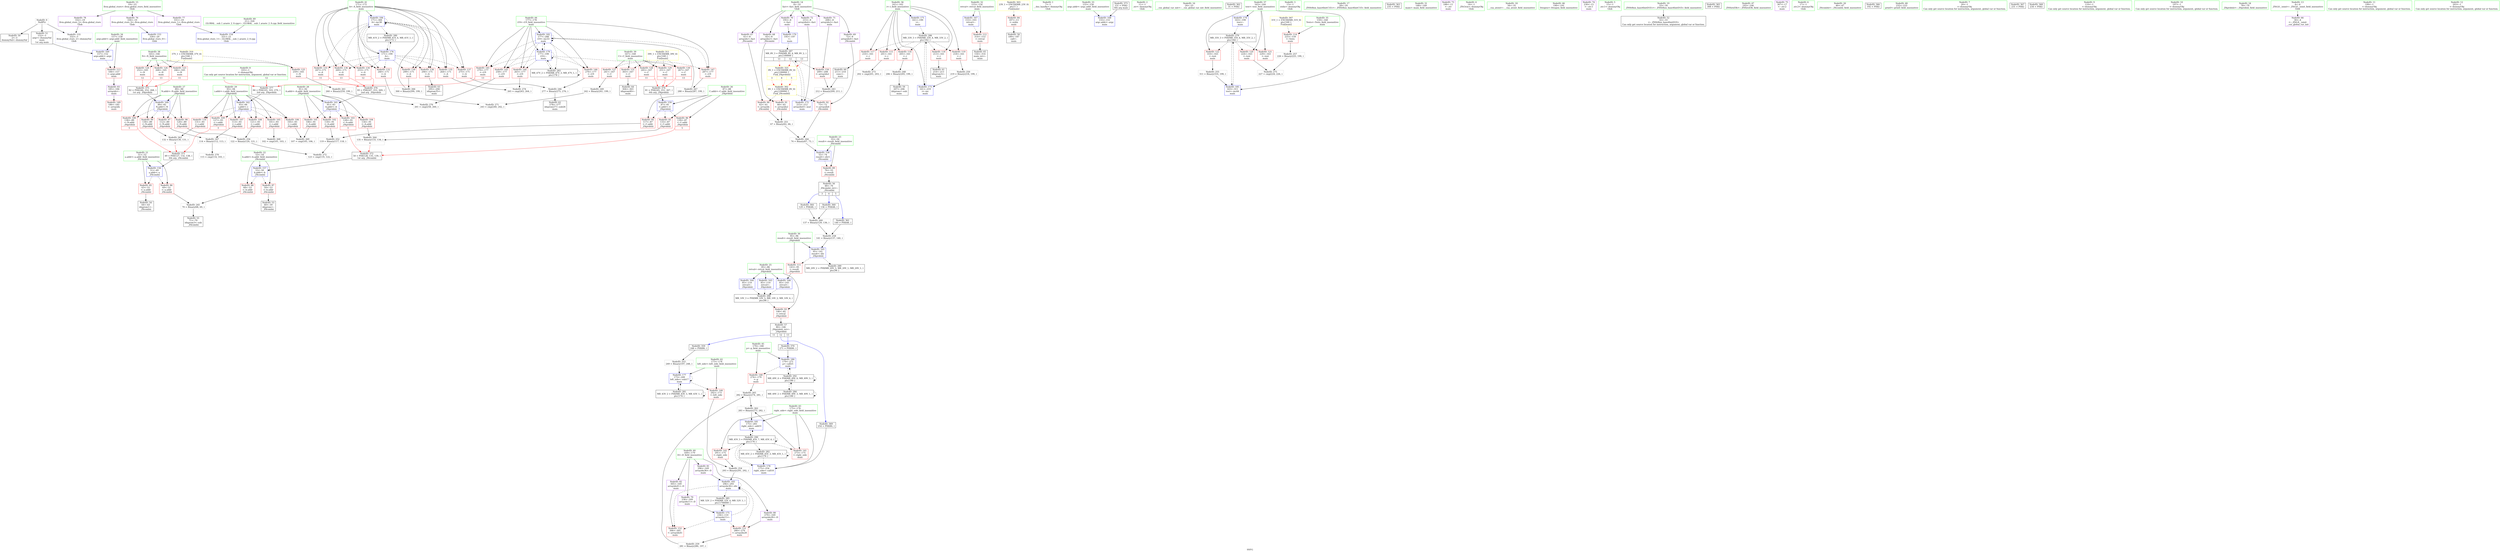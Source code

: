 digraph "SVFG" {
	label="SVFG";

	Node0x562df6b69860 [shape=record,color=grey,label="{NodeID: 0\nNullPtr}"];
	Node0x562df6b69860 -> Node0x562df6b7a360[style=solid];
	Node0x562df6b69860 -> Node0x562df6b7a430[style=solid];
	Node0x562df6b69860 -> Node0x562df6b80930[style=solid];
	Node0x562df6b7d8f0 [shape=record,color=grey,label="{NodeID: 263\n132 = Binary(130, 131, )\n|{<s0>4}}"];
	Node0x562df6b7d8f0:s0 -> Node0x562df6baf730[style=solid,color=red];
	Node0x562df6b81db0 [shape=record,color=blue,label="{NodeID: 180\n179\<--271\np\<--call25\nmain\n}"];
	Node0x562df6b81db0 -> Node0x562df6b80320[style=dashed];
	Node0x562df6b81db0 -> Node0x562df6b990b0[style=dashed];
	Node0x562df6b79270 [shape=record,color=red,label="{NodeID: 97\n112\<--89\n\<--N.addr\n_Z4probiiii\n}"];
	Node0x562df6b79270 -> Node0x562df6b86c80[style=solid];
	Node0x562df6b6c790 [shape=record,color=green,label="{NodeID: 14\n8\<--10\nfact\<--fact_field_insensitive\nGlob }"];
	Node0x562df6b6c790 -> Node0x562df6b7b130[style=solid];
	Node0x562df6b6c790 -> Node0x562df6b7b200[style=solid];
	Node0x562df6b6c790 -> Node0x562df6b7b2d0[style=solid];
	Node0x562df6b6c790 -> Node0x562df6b7b3a0[style=solid];
	Node0x562df6b6c790 -> Node0x562df6b7b470[style=solid];
	Node0x562df6b6c790 -> Node0x562df6b7b540[style=solid];
	Node0x562df6baea00 [shape=record,color=black,label="{NodeID: 360\n136 = PHI(48, )\n}"];
	Node0x562df6baea00 -> Node0x562df6b88000[style=solid];
	Node0x562df6b79dd0 [shape=record,color=red,label="{NodeID: 111\n143\<--95\n\<--result\n_Z4probiiii\n}"];
	Node0x562df6b79dd0 -> Node0x562df6b81250[style=solid];
	Node0x562df6b78160 [shape=record,color=green,label="{NodeID: 28\n91\<--92\nA.addr\<--A.addr_field_insensitive\n_Z4probiiii\n}"];
	Node0x562df6b78160 -> Node0x562df6b795b0[style=solid];
	Node0x562df6b78160 -> Node0x562df6b79680[style=solid];
	Node0x562df6b78160 -> Node0x562df6b79750[style=solid];
	Node0x562df6b78160 -> Node0x562df6b79820[style=solid];
	Node0x562df6b78160 -> Node0x562df6b80e40[style=solid];
	Node0x562df6bafc60 [shape=record,color=black,label="{NodeID: 374\n81 = PHI(245, 251, 267, )\n0th arg _Z4probiiii }"];
	Node0x562df6bafc60 -> Node0x562df6b80ca0[style=solid];
	Node0x562df6b7f070 [shape=record,color=red,label="{NodeID: 125\n259\<--165\n\<--N\nmain\n}"];
	Node0x562df6b7f070 -> Node0x562df6b88180[style=solid];
	Node0x562df6b78cc0 [shape=record,color=green,label="{NodeID: 42\n173\<--174\nleft_side\<--left_side_field_insensitive\nmain\n}"];
	Node0x562df6b78cc0 -> Node0x562df6b7fca0[style=solid];
	Node0x562df6b78cc0 -> Node0x562df6b81b40[style=solid];
	Node0x562df6b7fbd0 [shape=record,color=red,label="{NodeID: 139\n299\<--171\n\<--A\nmain\n}"];
	Node0x562df6b7fbd0 -> Node0x562df6b7dd70[style=solid];
	Node0x562df6b7a840 [shape=record,color=black,label="{NodeID: 56\n48\<--76\n_Z4combii_ret\<--\n_Z4combii\n|{<s0>3|<s1>4|<s2>5}}"];
	Node0x562df6b7a840:s0 -> Node0x562df6baede0[style=solid,color=blue];
	Node0x562df6b7a840:s1 -> Node0x562df6baea00[style=solid,color=blue];
	Node0x562df6b7a840:s2 -> Node0x562df6baeb00[style=solid,color=blue];
	Node0x562df6b80730 [shape=record,color=blue,label="{NodeID: 153\n330\<--20\nllvm.global_ctors_0\<--\nGlob }"];
	Node0x562df6b7b3a0 [shape=record,color=purple,label="{NodeID: 70\n195\<--8\n\<--fact\nmain\n}"];
	Node0x562df6b7b3a0 -> Node0x562df6b81590[style=solid];
	Node0x562df6b87100 [shape=record,color=grey,label="{NodeID: 250\n219 = Binary(218, 199, )\n}"];
	Node0x562df6b87100 -> Node0x562df6b81800[style=solid];
	Node0x562df6b81320 [shape=record,color=blue,label="{NodeID: 167\n153\<--103\nretval\<--\nmain\n}"];
	Node0x562df6b81320 -> Node0x562df6b79ea0[style=dashed];
	Node0x562df6b7bf00 [shape=record,color=red,label="{NodeID: 84\n187\<--13\n\<--stdin\nmain\n}"];
	Node0x562df6b7bf00 -> Node0x562df6b7a9e0[style=solid];
	Node0x562df6b685d0 [shape=record,color=green,label="{NodeID: 1\n7\<--1\n__dso_handle\<--dummyObj\nGlob }"];
	Node0x562df6b7da70 [shape=record,color=grey,label="{NodeID: 264\n135 = Binary(133, 134, )\n|{<s0>4}}"];
	Node0x562df6b7da70:s0 -> Node0x562df6baf9d0[style=solid,color=red];
	Node0x562df6b81e80 [shape=record,color=blue,label="{NodeID: 181\n175\<--283\nright_side\<--add31\nmain\n}"];
	Node0x562df6b81e80 -> Node0x562df6b986b0[style=dashed];
	Node0x562df6b79340 [shape=record,color=red,label="{NodeID: 98\n120\<--89\n\<--N.addr\n_Z4probiiii\n}"];
	Node0x562df6b79340 -> Node0x562df6b87a00[style=solid];
	Node0x562df6b77890 [shape=record,color=green,label="{NodeID: 15\n19\<--23\nllvm.global_ctors\<--llvm.global_ctors_field_insensitive\nGlob }"];
	Node0x562df6b77890 -> Node0x562df6b7b880[style=solid];
	Node0x562df6b77890 -> Node0x562df6b7b950[style=solid];
	Node0x562df6b77890 -> Node0x562df6b7ba20[style=solid];
	Node0x562df6baeb00 [shape=record,color=black,label="{NodeID: 361\n140 = PHI(48, )\n}"];
	Node0x562df6baeb00 -> Node0x562df6b87d00[style=solid];
	Node0x562df6b79ea0 [shape=record,color=red,label="{NodeID: 112\n314\<--153\n\<--retval\nmain\n}"];
	Node0x562df6b79ea0 -> Node0x562df6b7af90[style=solid];
	Node0x562df6b78230 [shape=record,color=green,label="{NodeID: 29\n93\<--94\ni.addr\<--i.addr_field_insensitive\n_Z4probiiii\n}"];
	Node0x562df6b78230 -> Node0x562df6b798f0[style=solid];
	Node0x562df6b78230 -> Node0x562df6b799c0[style=solid];
	Node0x562df6b78230 -> Node0x562df6b79a90[style=solid];
	Node0x562df6b78230 -> Node0x562df6b79b60[style=solid];
	Node0x562df6b78230 -> Node0x562df6b79c30[style=solid];
	Node0x562df6b78230 -> Node0x562df6b79d00[style=solid];
	Node0x562df6b78230 -> Node0x562df6b80f10[style=solid];
	Node0x562df6bafe50 [shape=record,color=black,label="{NodeID: 375\n82 = PHI(246, 252, 268, )\n1st arg _Z4probiiii }"];
	Node0x562df6bafe50 -> Node0x562df6b80d70[style=solid];
	Node0x562df6b990b0 [shape=record,color=black,label="{NodeID: 292\nMR_49V_4 = PHI(MR_49V_6, MR_49V_3, )\npts\{180 \}\n}"];
	Node0x562df6b990b0 -> Node0x562df6b81db0[style=dashed];
	Node0x562df6b990b0 -> Node0x562df6b968b0[style=dashed];
	Node0x562df6b990b0 -> Node0x562df6b990b0[style=dashed];
	Node0x562df6b7f140 [shape=record,color=red,label="{NodeID: 126\n268\<--165\n\<--N\nmain\n|{<s0>13}}"];
	Node0x562df6b7f140:s0 -> Node0x562df6bafe50[style=solid,color=red];
	Node0x562df6b78d90 [shape=record,color=green,label="{NodeID: 43\n175\<--176\nright_side\<--right_side_field_insensitive\nmain\n}"];
	Node0x562df6b78d90 -> Node0x562df6b7fd70[style=solid];
	Node0x562df6b78d90 -> Node0x562df6b7fe40[style=solid];
	Node0x562df6b78d90 -> Node0x562df6b81c10[style=solid];
	Node0x562df6b78d90 -> Node0x562df6b81e80[style=solid];
	Node0x562df6b7fca0 [shape=record,color=red,label="{NodeID: 140\n292\<--173\n\<--left_side\nmain\n}"];
	Node0x562df6b7fca0 -> Node0x562df6b87700[style=solid];
	Node0x562df6b7a910 [shape=record,color=black,label="{NodeID: 57\n80\<--146\n_Z4probiiii_ret\<--\n_Z4probiiii\n|{<s0>11|<s1>12|<s2>13}}"];
	Node0x562df6b7a910:s0 -> Node0x562df6bae810[style=solid,color=blue];
	Node0x562df6b7a910:s1 -> Node0x562df6baf2f0[style=solid,color=blue];
	Node0x562df6b7a910:s2 -> Node0x562df6baf660[style=solid,color=blue];
	Node0x562df6b80830 [shape=record,color=blue,label="{NodeID: 154\n331\<--21\nllvm.global_ctors_1\<--_GLOBAL__sub_I_araste_2_0.cpp\nGlob }"];
	Node0x562df6b7b470 [shape=record,color=purple,label="{NodeID: 71\n208\<--8\narrayidx2\<--fact\nmain\n}"];
	Node0x562df6b7b470 -> Node0x562df6b804c0[style=solid];
	Node0x562df6b87280 [shape=record,color=grey,label="{NodeID: 251\n67 = Binary(62, 66, )\n}"];
	Node0x562df6b87280 -> Node0x562df6b86800[style=solid];
	Node0x562df6b813f0 [shape=record,color=blue,label="{NodeID: 168\n155\<--151\nargc.addr\<--argc\nmain\n}"];
	Node0x562df6b7bfd0 [shape=record,color=red,label="{NodeID: 85\n63\<--51\n\<--a.addr\n_Z4combii\n}"];
	Node0x562df6b7bfd0 -> Node0x562df6b7a6a0[style=solid];
	Node0x562df6b6b350 [shape=record,color=green,label="{NodeID: 2\n11\<--1\n.str\<--dummyObj\nGlob }"];
	Node0x562df6b7dbf0 [shape=record,color=grey,label="{NodeID: 265\n282 = Binary(274, 281, )\n}"];
	Node0x562df6b7dbf0 -> Node0x562df6b88300[style=solid];
	Node0x562df6b81f50 [shape=record,color=blue,label="{NodeID: 182\n177\<--288\ni19\<--inc33\nmain\n}"];
	Node0x562df6b81f50 -> Node0x562df6b7ff10[style=dashed];
	Node0x562df6b81f50 -> Node0x562df6b7ffe0[style=dashed];
	Node0x562df6b81f50 -> Node0x562df6b800b0[style=dashed];
	Node0x562df6b81f50 -> Node0x562df6b80180[style=dashed];
	Node0x562df6b81f50 -> Node0x562df6b80250[style=dashed];
	Node0x562df6b81f50 -> Node0x562df6b81ce0[style=dashed];
	Node0x562df6b81f50 -> Node0x562df6b81f50[style=dashed];
	Node0x562df6b81f50 -> Node0x562df6b963b0[style=dashed];
	Node0x562df6b79410 [shape=record,color=red,label="{NodeID: 99\n130\<--89\n\<--N.addr\n_Z4probiiii\n}"];
	Node0x562df6b79410 -> Node0x562df6b7d8f0[style=solid];
	Node0x562df6b77920 [shape=record,color=green,label="{NodeID: 16\n24\<--25\n__cxx_global_var_init\<--__cxx_global_var_init_field_insensitive\n}"];
	Node0x562df6baec40 [shape=record,color=black,label="{NodeID: 362\n31 = PHI()\n}"];
	Node0x562df6b94fb0 [shape=record,color=black,label="{NodeID: 279\nMR_35V_3 = PHI(MR_35V_4, MR_35V_2, )\npts\{164 \}\n}"];
	Node0x562df6b94fb0 -> Node0x562df6b7ec60[style=dashed];
	Node0x562df6b94fb0 -> Node0x562df6b7ed30[style=dashed];
	Node0x562df6b94fb0 -> Node0x562df6b7ee00[style=dashed];
	Node0x562df6b94fb0 -> Node0x562df6b821c0[style=dashed];
	Node0x562df6b79f70 [shape=record,color=red,label="{NodeID: 113\n184\<--157\n\<--argv.addr\nmain\n}"];
	Node0x562df6b79f70 -> Node0x562df6b7be30[style=solid];
	Node0x562df6b78300 [shape=record,color=green,label="{NodeID: 30\n95\<--96\nresult\<--result_field_insensitive\n_Z4probiiii\n}"];
	Node0x562df6b78300 -> Node0x562df6b79dd0[style=solid];
	Node0x562df6b78300 -> Node0x562df6b81180[style=solid];
	Node0x562df6bb0010 [shape=record,color=black,label="{NodeID: 376\n83 = PHI(247, 253, 269, )\n2nd arg _Z4probiiii }"];
	Node0x562df6bb0010 -> Node0x562df6b80e40[style=solid];
	Node0x562df6b7f210 [shape=record,color=red,label="{NodeID: 127\n241\<--167\n\<--C\nmain\n}"];
	Node0x562df6b7f210 -> Node0x562df6b86f80[style=solid];
	Node0x562df6b78e60 [shape=record,color=green,label="{NodeID: 44\n177\<--178\ni19\<--i19_field_insensitive\nmain\n}"];
	Node0x562df6b78e60 -> Node0x562df6b7ff10[style=solid];
	Node0x562df6b78e60 -> Node0x562df6b7ffe0[style=solid];
	Node0x562df6b78e60 -> Node0x562df6b800b0[style=solid];
	Node0x562df6b78e60 -> Node0x562df6b80180[style=solid];
	Node0x562df6b78e60 -> Node0x562df6b80250[style=solid];
	Node0x562df6b78e60 -> Node0x562df6b81ce0[style=solid];
	Node0x562df6b78e60 -> Node0x562df6b81f50[style=solid];
	Node0x562df6b9c920 [shape=record,color=yellow,style=double,label="{NodeID: 307\n31V_1 = ENCHI(MR_31V_0)\npts\{160 \}\nFun[main]}"];
	Node0x562df6b9c920 -> Node0x562df6b7a040[style=dashed];
	Node0x562df6b7fd70 [shape=record,color=red,label="{NodeID: 141\n273\<--175\n\<--right_side\nmain\n}"];
	Node0x562df6b7fd70 -> Node0x562df6b88300[style=solid];
	Node0x562df6b7a9e0 [shape=record,color=black,label="{NodeID: 58\n189\<--187\ncall\<--\nmain\n}"];
	Node0x562df6b80930 [shape=record,color=blue, style = dotted,label="{NodeID: 155\n332\<--3\nllvm.global_ctors_2\<--dummyVal\nGlob }"];
	Node0x562df6b7b540 [shape=record,color=purple,label="{NodeID: 72\n215\<--8\narrayidx4\<--fact\nmain\n}"];
	Node0x562df6b7b540 -> Node0x562df6b81730[style=solid];
	Node0x562df6b87400 [shape=record,color=grey,label="{NodeID: 252\n119 = Binary(117, 118, )\n}"];
	Node0x562df6b87400 -> Node0x562df6b7e670[style=solid];
	Node0x562df6b814c0 [shape=record,color=blue,label="{NodeID: 169\n157\<--152\nargv.addr\<--argv\nmain\n}"];
	Node0x562df6b814c0 -> Node0x562df6b79f70[style=dashed];
	Node0x562df6b7c0a0 [shape=record,color=red,label="{NodeID: 86\n69\<--51\n\<--a.addr\n_Z4combii\n}"];
	Node0x562df6b7c0a0 -> Node0x562df6b86980[style=solid];
	Node0x562df6b6b190 [shape=record,color=green,label="{NodeID: 3\n13\<--1\nstdin\<--dummyObj\nGlob }"];
	Node0x562df6b7dd70 [shape=record,color=grey,label="{NodeID: 266\n300 = Binary(299, 199, )\n}"];
	Node0x562df6b7dd70 -> Node0x562df6b820f0[style=solid];
	Node0x562df6b82020 [shape=record,color=blue,label="{NodeID: 183\n296\<--293\narrayidx36\<--div\nmain\n}"];
	Node0x562df6b82020 -> Node0x562df6b80590[style=dashed];
	Node0x562df6b82020 -> Node0x562df6b80660[style=dashed];
	Node0x562df6b82020 -> Node0x562df6b82020[style=dashed];
	Node0x562df6b82020 -> Node0x562df6b96db0[style=dashed];
	Node0x562df6b794e0 [shape=record,color=red,label="{NodeID: 100\n138\<--89\n\<--N.addr\n_Z4probiiii\n|{<s0>5}}"];
	Node0x562df6b794e0:s0 -> Node0x562df6baf730[style=solid,color=red];
	Node0x562df6b779b0 [shape=record,color=green,label="{NodeID: 17\n28\<--29\n_ZNSt8ios_base4InitC1Ev\<--_ZNSt8ios_base4InitC1Ev_field_insensitive\n}"];
	Node0x562df6baed10 [shape=record,color=black,label="{NodeID: 363\n235 = PHI()\n}"];
	Node0x562df6b954b0 [shape=record,color=black,label="{NodeID: 280\nMR_41V_2 = PHI(MR_41V_4, MR_41V_1, )\npts\{172 \}\n}"];
	Node0x562df6b954b0 -> Node0x562df6b81a70[style=dashed];
	Node0x562df6b7a040 [shape=record,color=red,label="{NodeID: 114\n225\<--159\n\<--Tests\nmain\n}"];
	Node0x562df6b7a040 -> Node0x562df6b87b80[style=solid];
	Node0x562df6b783d0 [shape=record,color=green,label="{NodeID: 31\n148\<--149\nmain\<--main_field_insensitive\n}"];
	Node0x562df6bb01d0 [shape=record,color=black,label="{NodeID: 377\n84 = PHI(103, 103, 270, )\n3rd arg _Z4probiiii }"];
	Node0x562df6bb01d0 -> Node0x562df6b80f10[style=solid];
	Node0x562df6b7f2e0 [shape=record,color=red,label="{NodeID: 128\n245\<--167\n\<--C\nmain\n|{<s0>11}}"];
	Node0x562df6b7f2e0:s0 -> Node0x562df6bafc60[style=solid,color=red];
	Node0x562df6b78f30 [shape=record,color=green,label="{NodeID: 45\n179\<--180\np\<--p_field_insensitive\nmain\n}"];
	Node0x562df6b78f30 -> Node0x562df6b80320[style=solid];
	Node0x562df6b78f30 -> Node0x562df6b81db0[style=solid];
	Node0x562df6b7fe40 [shape=record,color=red,label="{NodeID: 142\n291\<--175\n\<--right_side\nmain\n}"];
	Node0x562df6b7fe40 -> Node0x562df6b87700[style=solid];
	Node0x562df6b7aab0 [shape=record,color=black,label="{NodeID: 59\n207\<--206\nidxprom\<--sub\nmain\n}"];
	Node0x562df6b80a30 [shape=record,color=blue,label="{NodeID: 156\n51\<--49\na.addr\<--a\n_Z4combii\n}"];
	Node0x562df6b80a30 -> Node0x562df6b7bfd0[style=dashed];
	Node0x562df6b80a30 -> Node0x562df6b7c0a0[style=dashed];
	Node0x562df6b7b610 [shape=record,color=purple,label="{NodeID: 73\n188\<--11\n\<--.str\nmain\n}"];
	Node0x562df6b87580 [shape=record,color=grey,label="{NodeID: 253\n249 = Binary(197, 248, )\n}"];
	Node0x562df6b87580 -> Node0x562df6b81b40[style=solid];
	Node0x562df6b81590 [shape=record,color=blue,label="{NodeID: 170\n195\<--197\n\<--\nmain\n}"];
	Node0x562df6b81590 -> Node0x562df6b977b0[style=dashed];
	Node0x562df6b7c170 [shape=record,color=red,label="{NodeID: 87\n59\<--53\n\<--b.addr\n_Z4combii\n}"];
	Node0x562df6b7c170 -> Node0x562df6b7a5d0[style=solid];
	Node0x562df6b77020 [shape=record,color=green,label="{NodeID: 4\n14\<--1\n_ZSt3cin\<--dummyObj\nGlob }"];
	Node0x562df6b7def0 [shape=record,color=grey,label="{NodeID: 267\n288 = Binary(287, 199, )\n}"];
	Node0x562df6b7def0 -> Node0x562df6b81f50[style=solid];
	Node0x562df6b820f0 [shape=record,color=blue,label="{NodeID: 184\n171\<--300\nA\<--inc38\nmain\n}"];
	Node0x562df6b820f0 -> Node0x562df6b7f620[style=dashed];
	Node0x562df6b820f0 -> Node0x562df6b7f6f0[style=dashed];
	Node0x562df6b820f0 -> Node0x562df6b7f7c0[style=dashed];
	Node0x562df6b820f0 -> Node0x562df6b7f890[style=dashed];
	Node0x562df6b820f0 -> Node0x562df6b7f960[style=dashed];
	Node0x562df6b820f0 -> Node0x562df6b7fa30[style=dashed];
	Node0x562df6b820f0 -> Node0x562df6b7fb00[style=dashed];
	Node0x562df6b820f0 -> Node0x562df6b7fbd0[style=dashed];
	Node0x562df6b820f0 -> Node0x562df6b820f0[style=dashed];
	Node0x562df6b820f0 -> Node0x562df6b954b0[style=dashed];
	Node0x562df6b795b0 [shape=record,color=red,label="{NodeID: 101\n106\<--91\n\<--A.addr\n_Z4probiiii\n}"];
	Node0x562df6b795b0 -> Node0x562df6b7e1f0[style=solid];
	Node0x562df6b77a40 [shape=record,color=green,label="{NodeID: 18\n34\<--35\n__cxa_atexit\<--__cxa_atexit_field_insensitive\n}"];
	Node0x562df6baede0 [shape=record,color=black,label="{NodeID: 364\n129 = PHI(48, )\n}"];
	Node0x562df6baede0 -> Node0x562df6b88000[style=solid];
	Node0x562df6b959b0 [shape=record,color=black,label="{NodeID: 281\nMR_43V_2 = PHI(MR_43V_3, MR_43V_1, )\npts\{174 \}\n}"];
	Node0x562df6b959b0 -> Node0x562df6b81b40[style=dashed];
	Node0x562df6b959b0 -> Node0x562df6b959b0[style=dashed];
	Node0x562df6b7a110 [shape=record,color=red,label="{NodeID: 115\n201\<--161\n\<--i\nmain\n}"];
	Node0x562df6b7a110 -> Node0x562df6b7e7f0[style=solid];
	Node0x562df6b784a0 [shape=record,color=green,label="{NodeID: 32\n153\<--154\nretval\<--retval_field_insensitive\nmain\n}"];
	Node0x562df6b784a0 -> Node0x562df6b79ea0[style=solid];
	Node0x562df6b784a0 -> Node0x562df6b81320[style=solid];
	Node0x562df6b7f3b0 [shape=record,color=red,label="{NodeID: 129\n251\<--167\n\<--C\nmain\n|{<s0>12}}"];
	Node0x562df6b7f3b0:s0 -> Node0x562df6bafc60[style=solid,color=red];
	Node0x562df6b79000 [shape=record,color=green,label="{NodeID: 46\n190\<--191\nfreopen\<--freopen_field_insensitive\n}"];
	Node0x562df6b7ff10 [shape=record,color=red,label="{NodeID: 143\n258\<--177\n\<--i19\nmain\n}"];
	Node0x562df6b7ff10 -> Node0x562df6b8a810[style=solid];
	Node0x562df6b7ab80 [shape=record,color=black,label="{NodeID: 60\n211\<--210\nconv\<--\nmain\n}"];
	Node0x562df6b7ab80 -> Node0x562df6b86680[style=solid];
	Node0x562df6b80b00 [shape=record,color=blue,label="{NodeID: 157\n53\<--50\nb.addr\<--b\n_Z4combii\n}"];
	Node0x562df6b80b00 -> Node0x562df6b7c170[style=dashed];
	Node0x562df6b80b00 -> Node0x562df6b7c240[style=dashed];
	Node0x562df6b7b6e0 [shape=record,color=purple,label="{NodeID: 74\n230\<--15\n\<--.str.1\nmain\n}"];
	Node0x562df6b87700 [shape=record,color=grey,label="{NodeID: 254\n293 = Binary(291, 292, )\n}"];
	Node0x562df6b87700 -> Node0x562df6b82020[style=solid];
	Node0x562df6b81660 [shape=record,color=blue,label="{NodeID: 171\n161\<--199\ni\<--\nmain\n}"];
	Node0x562df6b81660 -> Node0x562df6b972b0[style=dashed];
	Node0x562df6b7c240 [shape=record,color=red,label="{NodeID: 88\n68\<--53\n\<--b.addr\n_Z4combii\n}"];
	Node0x562df6b7c240 -> Node0x562df6b86980[style=solid];
	Node0x562df6b689b0 [shape=record,color=green,label="{NodeID: 5\n15\<--1\n.str.1\<--dummyObj\nGlob }"];
	Node0x562df6b7e070 [shape=record,color=grey,label="{NodeID: 268\n102 = cmp(101, 103, )\n}"];
	Node0x562df6b821c0 [shape=record,color=blue,label="{NodeID: 185\n163\<--311\ntest\<--inc44\nmain\n}"];
	Node0x562df6b821c0 -> Node0x562df6b94fb0[style=dashed];
	Node0x562df6b79680 [shape=record,color=red,label="{NodeID: 102\n118\<--91\n\<--A.addr\n_Z4probiiii\n}"];
	Node0x562df6b79680 -> Node0x562df6b87400[style=solid];
	Node0x562df6b77ad0 [shape=record,color=green,label="{NodeID: 19\n33\<--39\n_ZNSt8ios_base4InitD1Ev\<--_ZNSt8ios_base4InitD1Ev_field_insensitive\n}"];
	Node0x562df6b77ad0 -> Node0x562df6b7a500[style=solid];
	Node0x562df6baef80 [shape=record,color=black,label="{NodeID: 365\n308 = PHI()\n}"];
	Node0x562df6b95eb0 [shape=record,color=black,label="{NodeID: 282\nMR_45V_2 = PHI(MR_45V_3, MR_45V_1, )\npts\{176 \}\n}"];
	Node0x562df6b95eb0 -> Node0x562df6b81c10[style=dashed];
	Node0x562df6b95eb0 -> Node0x562df6b95eb0[style=dashed];
	Node0x562df6b7e920 [shape=record,color=red,label="{NodeID: 116\n205\<--161\n\<--i\nmain\n}"];
	Node0x562df6b7e920 -> Node0x562df6b86e00[style=solid];
	Node0x562df6b78570 [shape=record,color=green,label="{NodeID: 33\n155\<--156\nargc.addr\<--argc.addr_field_insensitive\nmain\n}"];
	Node0x562df6b78570 -> Node0x562df6b813f0[style=solid];
	Node0x562df6b7f480 [shape=record,color=red,label="{NodeID: 130\n267\<--167\n\<--C\nmain\n|{<s0>13}}"];
	Node0x562df6b7f480:s0 -> Node0x562df6bafc60[style=solid,color=red];
	Node0x562df6b790d0 [shape=record,color=green,label="{NodeID: 47\n193\<--194\n_ZNSirsERi\<--_ZNSirsERi_field_insensitive\n}"];
	Node0x562df6b9cbc0 [shape=record,color=yellow,style=double,label="{NodeID: 310\n37V_1 = ENCHI(MR_37V_0)\npts\{166 \}\nFun[main]}"];
	Node0x562df6b9cbc0 -> Node0x562df6b7eed0[style=dashed];
	Node0x562df6b9cbc0 -> Node0x562df6b7efa0[style=dashed];
	Node0x562df6b9cbc0 -> Node0x562df6b7f070[style=dashed];
	Node0x562df6b9cbc0 -> Node0x562df6b7f140[style=dashed];
	Node0x562df6b7ffe0 [shape=record,color=red,label="{NodeID: 144\n263\<--177\n\<--i19\nmain\n}"];
	Node0x562df6b7ffe0 -> Node0x562df6b8a510[style=solid];
	Node0x562df6b7ac50 [shape=record,color=black,label="{NodeID: 61\n214\<--213\nidxprom3\<--\nmain\n}"];
	Node0x562df6b80bd0 [shape=record,color=blue,label="{NodeID: 158\n55\<--74\nresult\<--div5\n_Z4combii\n}"];
	Node0x562df6b80bd0 -> Node0x562df6b7c310[style=dashed];
	Node0x562df6b7b7b0 [shape=record,color=purple,label="{NodeID: 75\n307\<--17\n\<--.str.2\nmain\n}"];
	Node0x562df6b87880 [shape=record,color=grey,label="{NodeID: 255\n311 = Binary(310, 199, )\n}"];
	Node0x562df6b87880 -> Node0x562df6b821c0[style=solid];
	Node0x562df6b81730 [shape=record,color=blue,label="{NodeID: 172\n215\<--212\narrayidx4\<--mul\nmain\n}"];
	Node0x562df6b81730 -> Node0x562df6b977b0[style=dashed];
	Node0x562df6b7c310 [shape=record,color=red,label="{NodeID: 89\n76\<--55\n\<--result\n_Z4combii\n}"];
	Node0x562df6b7c310 -> Node0x562df6b7a840[style=solid];
	Node0x562df6b68a40 [shape=record,color=green,label="{NodeID: 6\n17\<--1\n.str.2\<--dummyObj\nGlob }"];
	Node0x562df6b7e1f0 [shape=record,color=grey,label="{NodeID: 269\n107 = cmp(105, 106, )\n}"];
	Node0x562df6b79750 [shape=record,color=red,label="{NodeID: 103\n128\<--91\n\<--A.addr\n_Z4probiiii\n|{<s0>3}}"];
	Node0x562df6b79750:s0 -> Node0x562df6baf9d0[style=solid,color=red];
	Node0x562df6b77b60 [shape=record,color=green,label="{NodeID: 20\n46\<--47\n_Z4combii\<--_Z4combii_field_insensitive\n}"];
	Node0x562df6baf050 [shape=record,color=black,label="{NodeID: 366\n192 = PHI()\n}"];
	Node0x562df6b963b0 [shape=record,color=black,label="{NodeID: 283\nMR_47V_2 = PHI(MR_47V_3, MR_47V_1, )\npts\{178 \}\n}"];
	Node0x562df6b963b0 -> Node0x562df6b81ce0[style=dashed];
	Node0x562df6b963b0 -> Node0x562df6b963b0[style=dashed];
	Node0x562df6b7e9f0 [shape=record,color=red,label="{NodeID: 117\n210\<--161\n\<--i\nmain\n}"];
	Node0x562df6b7e9f0 -> Node0x562df6b7ab80[style=solid];
	Node0x562df6b78640 [shape=record,color=green,label="{NodeID: 34\n157\<--158\nargv.addr\<--argv.addr_field_insensitive\nmain\n}"];
	Node0x562df6b78640 -> Node0x562df6b79f70[style=solid];
	Node0x562df6b78640 -> Node0x562df6b814c0[style=solid];
	Node0x562df6b7f550 [shape=record,color=red,label="{NodeID: 131\n303\<--167\n\<--C\nmain\n}"];
	Node0x562df6b7f550 -> Node0x562df6b7aec0[style=solid];
	Node0x562df6b7a1c0 [shape=record,color=green,label="{NodeID: 48\n232\<--233\nprintf\<--printf_field_insensitive\n}"];
	Node0x562df6b9cca0 [shape=record,color=yellow,style=double,label="{NodeID: 311\n39V_1 = ENCHI(MR_39V_0)\npts\{168 \}\nFun[main]}"];
	Node0x562df6b9cca0 -> Node0x562df6b7f210[style=dashed];
	Node0x562df6b9cca0 -> Node0x562df6b7f2e0[style=dashed];
	Node0x562df6b9cca0 -> Node0x562df6b7f3b0[style=dashed];
	Node0x562df6b9cca0 -> Node0x562df6b7f480[style=dashed];
	Node0x562df6b9cca0 -> Node0x562df6b7f550[style=dashed];
	Node0x562df6b800b0 [shape=record,color=red,label="{NodeID: 145\n270\<--177\n\<--i19\nmain\n|{<s0>13}}"];
	Node0x562df6b800b0:s0 -> Node0x562df6bb01d0[style=solid,color=red];
	Node0x562df6b7ad20 [shape=record,color=black,label="{NodeID: 62\n278\<--277\nidxprom27\<--sub26\nmain\n}"];
	Node0x562df6b9d910 [shape=record,color=yellow,style=double,label="{NodeID: 325\n8V_1 = ENCHI(MR_8V_0)\npts\{100000 \}\nFun[_Z4probiiii]|{<s0>3|<s1>4|<s2>5}}"];
	Node0x562df6b9d910:s0 -> Node0x562df6b9c490[style=dashed,color=red];
	Node0x562df6b9d910:s1 -> Node0x562df6b9c490[style=dashed,color=red];
	Node0x562df6b9d910:s2 -> Node0x562df6b9c490[style=dashed,color=red];
	Node0x562df6b80ca0 [shape=record,color=blue,label="{NodeID: 159\n87\<--81\nC.addr\<--C\n_Z4probiiii\n}"];
	Node0x562df6b80ca0 -> Node0x562df6b7c720[style=dashed];
	Node0x562df6b80ca0 -> Node0x562df6b7c7f0[style=dashed];
	Node0x562df6b80ca0 -> Node0x562df6b791a0[style=dashed];
	Node0x562df6b7b880 [shape=record,color=purple,label="{NodeID: 76\n330\<--19\nllvm.global_ctors_0\<--llvm.global_ctors\nGlob }"];
	Node0x562df6b7b880 -> Node0x562df6b80730[style=solid];
	Node0x562df6b87a00 [shape=record,color=grey,label="{NodeID: 256\n122 = Binary(120, 121, )\n}"];
	Node0x562df6b87a00 -> Node0x562df6b7e670[style=solid];
	Node0x562df6b81800 [shape=record,color=blue,label="{NodeID: 173\n161\<--219\ni\<--inc\nmain\n}"];
	Node0x562df6b81800 -> Node0x562df6b972b0[style=dashed];
	Node0x562df6b7c3e0 [shape=record,color=red,label="{NodeID: 90\n62\<--61\n\<--arrayidx\n_Z4combii\n}"];
	Node0x562df6b7c3e0 -> Node0x562df6b87280[style=solid];
	Node0x562df6b698f0 [shape=record,color=green,label="{NodeID: 7\n20\<--1\n\<--dummyObj\nCan only get source location for instruction, argument, global var or function.}"];
	Node0x562df6b7e370 [shape=record,color=grey,label="{NodeID: 270\n115 = cmp(114, 103, )\n}"];
	Node0x562df6b79820 [shape=record,color=red,label="{NodeID: 104\n134\<--91\n\<--A.addr\n_Z4probiiii\n}"];
	Node0x562df6b79820 -> Node0x562df6b7da70[style=solid];
	Node0x562df6b77bf0 [shape=record,color=green,label="{NodeID: 21\n51\<--52\na.addr\<--a.addr_field_insensitive\n_Z4combii\n}"];
	Node0x562df6b77bf0 -> Node0x562df6b7bfd0[style=solid];
	Node0x562df6b77bf0 -> Node0x562df6b7c0a0[style=solid];
	Node0x562df6b77bf0 -> Node0x562df6b80a30[style=solid];
	Node0x562df6baf120 [shape=record,color=black,label="{NodeID: 367\n231 = PHI()\n}"];
	Node0x562df6b968b0 [shape=record,color=black,label="{NodeID: 284\nMR_49V_2 = PHI(MR_49V_3, MR_49V_1, )\npts\{180 \}\n}"];
	Node0x562df6b968b0 -> Node0x562df6b968b0[style=dashed];
	Node0x562df6b968b0 -> Node0x562df6b990b0[style=dashed];
	Node0x562df6b7eac0 [shape=record,color=red,label="{NodeID: 118\n213\<--161\n\<--i\nmain\n}"];
	Node0x562df6b7eac0 -> Node0x562df6b7ac50[style=solid];
	Node0x562df6b78710 [shape=record,color=green,label="{NodeID: 35\n159\<--160\nTests\<--Tests_field_insensitive\nmain\n}"];
	Node0x562df6b78710 -> Node0x562df6b7a040[style=solid];
	Node0x562df6b7f620 [shape=record,color=red,label="{NodeID: 132\n240\<--171\n\<--A\nmain\n}"];
	Node0x562df6b7f620 -> Node0x562df6b7e4f0[style=solid];
	Node0x562df6b7a290 [shape=record,color=green,label="{NodeID: 49\n21\<--326\n_GLOBAL__sub_I_araste_2_0.cpp\<--_GLOBAL__sub_I_araste_2_0.cpp_field_insensitive\n}"];
	Node0x562df6b7a290 -> Node0x562df6b80830[style=solid];
	Node0x562df6b80180 [shape=record,color=red,label="{NodeID: 146\n276\<--177\n\<--i19\nmain\n}"];
	Node0x562df6b80180 -> Node0x562df6b86b00[style=solid];
	Node0x562df6b7adf0 [shape=record,color=black,label="{NodeID: 63\n295\<--294\nidxprom35\<--\nmain\n}"];
	Node0x562df6b86680 [shape=record,color=grey,label="{NodeID: 243\n212 = Binary(209, 211, )\n}"];
	Node0x562df6b86680 -> Node0x562df6b81730[style=solid];
	Node0x562df6b80d70 [shape=record,color=blue,label="{NodeID: 160\n89\<--82\nN.addr\<--N\n_Z4probiiii\n}"];
	Node0x562df6b80d70 -> Node0x562df6b79270[style=dashed];
	Node0x562df6b80d70 -> Node0x562df6b79340[style=dashed];
	Node0x562df6b80d70 -> Node0x562df6b79410[style=dashed];
	Node0x562df6b80d70 -> Node0x562df6b794e0[style=dashed];
	Node0x562df6b7b950 [shape=record,color=purple,label="{NodeID: 77\n331\<--19\nllvm.global_ctors_1\<--llvm.global_ctors\nGlob }"];
	Node0x562df6b7b950 -> Node0x562df6b80830[style=solid];
	Node0x562df6b87b80 [shape=record,color=grey,label="{NodeID: 257\n226 = Binary(225, 199, )\n}"];
	Node0x562df6b87b80 -> Node0x562df6b8a690[style=solid];
	Node0x562df6b818d0 [shape=record,color=blue,label="{NodeID: 174\n163\<--199\ntest\<--\nmain\n}"];
	Node0x562df6b818d0 -> Node0x562df6b94fb0[style=dashed];
	Node0x562df6b7c4b0 [shape=record,color=red,label="{NodeID: 91\n66\<--65\n\<--arrayidx2\n_Z4combii\n}"];
	Node0x562df6b7c4b0 -> Node0x562df6b87280[style=solid];
	Node0x562df6b69980 [shape=record,color=green,label="{NodeID: 8\n103\<--1\n\<--dummyObj\nCan only get source location for instruction, argument, global var or function.|{<s0>11|<s1>12}}"];
	Node0x562df6b69980:s0 -> Node0x562df6bb01d0[style=solid,color=red];
	Node0x562df6b69980:s1 -> Node0x562df6bb01d0[style=solid,color=red];
	Node0x562df6b7e4f0 [shape=record,color=grey,label="{NodeID: 271\n243 = cmp(240, 242, )\n}"];
	Node0x562df6b798f0 [shape=record,color=red,label="{NodeID: 105\n101\<--93\n\<--i.addr\n_Z4probiiii\n}"];
	Node0x562df6b798f0 -> Node0x562df6b7e070[style=solid];
	Node0x562df6b77c80 [shape=record,color=green,label="{NodeID: 22\n53\<--54\nb.addr\<--b.addr_field_insensitive\n_Z4combii\n}"];
	Node0x562df6b77c80 -> Node0x562df6b7c170[style=solid];
	Node0x562df6b77c80 -> Node0x562df6b7c240[style=solid];
	Node0x562df6b77c80 -> Node0x562df6b80b00[style=solid];
	Node0x562df6baf1f0 [shape=record,color=black,label="{NodeID: 368\n234 = PHI()\n}"];
	Node0x562df6b96db0 [shape=record,color=black,label="{NodeID: 285\nMR_52V_2 = PHI(MR_52V_4, MR_52V_1, )\npts\{1700000 \}\n}"];
	Node0x562df6b96db0 -> Node0x562df6b819a0[style=dashed];
	Node0x562df6b7eb90 [shape=record,color=red,label="{NodeID: 119\n218\<--161\n\<--i\nmain\n}"];
	Node0x562df6b7eb90 -> Node0x562df6b87100[style=solid];
	Node0x562df6b787e0 [shape=record,color=green,label="{NodeID: 36\n161\<--162\ni\<--i_field_insensitive\nmain\n}"];
	Node0x562df6b787e0 -> Node0x562df6b7a110[style=solid];
	Node0x562df6b787e0 -> Node0x562df6b7e920[style=solid];
	Node0x562df6b787e0 -> Node0x562df6b7e9f0[style=solid];
	Node0x562df6b787e0 -> Node0x562df6b7eac0[style=solid];
	Node0x562df6b787e0 -> Node0x562df6b7eb90[style=solid];
	Node0x562df6b787e0 -> Node0x562df6b81660[style=solid];
	Node0x562df6b787e0 -> Node0x562df6b81800[style=solid];
	Node0x562df6b7f6f0 [shape=record,color=red,label="{NodeID: 133\n247\<--171\n\<--A\nmain\n|{<s0>11}}"];
	Node0x562df6b7f6f0:s0 -> Node0x562df6bb0010[style=solid,color=red];
	Node0x562df6b7a360 [shape=record,color=black,label="{NodeID: 50\n2\<--3\ndummyVal\<--dummyVal\n}"];
	Node0x562df6b80250 [shape=record,color=red,label="{NodeID: 147\n287\<--177\n\<--i19\nmain\n}"];
	Node0x562df6b80250 -> Node0x562df6b7def0[style=solid];
	Node0x562df6b7aec0 [shape=record,color=black,label="{NodeID: 64\n304\<--303\nidxprom40\<--\nmain\n}"];
	Node0x562df6b86800 [shape=record,color=grey,label="{NodeID: 244\n74 = Binary(67, 73, )\n}"];
	Node0x562df6b86800 -> Node0x562df6b80bd0[style=solid];
	Node0x562df6b80e40 [shape=record,color=blue,label="{NodeID: 161\n91\<--83\nA.addr\<--A\n_Z4probiiii\n}"];
	Node0x562df6b80e40 -> Node0x562df6b795b0[style=dashed];
	Node0x562df6b80e40 -> Node0x562df6b79680[style=dashed];
	Node0x562df6b80e40 -> Node0x562df6b79750[style=dashed];
	Node0x562df6b80e40 -> Node0x562df6b79820[style=dashed];
	Node0x562df6b7ba20 [shape=record,color=purple,label="{NodeID: 78\n332\<--19\nllvm.global_ctors_2\<--llvm.global_ctors\nGlob }"];
	Node0x562df6b7ba20 -> Node0x562df6b80930[style=solid];
	Node0x562df6b87d00 [shape=record,color=grey,label="{NodeID: 258\n141 = Binary(137, 140, )\n}"];
	Node0x562df6b87d00 -> Node0x562df6b81180[style=solid];
	Node0x562df6b819a0 [shape=record,color=blue,label="{NodeID: 175\n236\<--110\narrayidx11\<--\nmain\n}"];
	Node0x562df6b819a0 -> Node0x562df6b80590[style=dashed];
	Node0x562df6b819a0 -> Node0x562df6b80660[style=dashed];
	Node0x562df6b819a0 -> Node0x562df6b82020[style=dashed];
	Node0x562df6b819a0 -> Node0x562df6b96db0[style=dashed];
	Node0x562df6b7c580 [shape=record,color=red,label="{NodeID: 92\n73\<--72\n\<--arrayidx4\n_Z4combii\n}"];
	Node0x562df6b7c580 -> Node0x562df6b86800[style=solid];
	Node0x562df6b69a10 [shape=record,color=green,label="{NodeID: 9\n110\<--1\n\<--dummyObj\nCan only get source location for instruction, argument, global var or function.}"];
	Node0x562df6b7e670 [shape=record,color=grey,label="{NodeID: 272\n123 = cmp(119, 122, )\n}"];
	Node0x562df6b799c0 [shape=record,color=red,label="{NodeID: 106\n105\<--93\n\<--i.addr\n_Z4probiiii\n}"];
	Node0x562df6b799c0 -> Node0x562df6b7e1f0[style=solid];
	Node0x562df6b77d50 [shape=record,color=green,label="{NodeID: 23\n55\<--56\nresult\<--result_field_insensitive\n_Z4combii\n}"];
	Node0x562df6b77d50 -> Node0x562df6b7c310[style=solid];
	Node0x562df6b77d50 -> Node0x562df6b80bd0[style=solid];
	Node0x562df6baf2f0 [shape=record,color=black,label="{NodeID: 369\n254 = PHI(80, )\n}"];
	Node0x562df6baf2f0 -> Node0x562df6b81c10[style=solid];
	Node0x562df6b972b0 [shape=record,color=black,label="{NodeID: 286\nMR_33V_3 = PHI(MR_33V_4, MR_33V_2, )\npts\{162 \}\n}"];
	Node0x562df6b972b0 -> Node0x562df6b7a110[style=dashed];
	Node0x562df6b972b0 -> Node0x562df6b7e920[style=dashed];
	Node0x562df6b972b0 -> Node0x562df6b7e9f0[style=dashed];
	Node0x562df6b972b0 -> Node0x562df6b7eac0[style=dashed];
	Node0x562df6b972b0 -> Node0x562df6b7eb90[style=dashed];
	Node0x562df6b972b0 -> Node0x562df6b81800[style=dashed];
	Node0x562df6b7ec60 [shape=record,color=red,label="{NodeID: 120\n224\<--163\n\<--test\nmain\n}"];
	Node0x562df6b7ec60 -> Node0x562df6b8a690[style=solid];
	Node0x562df6b788b0 [shape=record,color=green,label="{NodeID: 37\n163\<--164\ntest\<--test_field_insensitive\nmain\n}"];
	Node0x562df6b788b0 -> Node0x562df6b7ec60[style=solid];
	Node0x562df6b788b0 -> Node0x562df6b7ed30[style=solid];
	Node0x562df6b788b0 -> Node0x562df6b7ee00[style=solid];
	Node0x562df6b788b0 -> Node0x562df6b818d0[style=solid];
	Node0x562df6b788b0 -> Node0x562df6b821c0[style=solid];
	Node0x562df6b7f7c0 [shape=record,color=red,label="{NodeID: 134\n253\<--171\n\<--A\nmain\n|{<s0>12}}"];
	Node0x562df6b7f7c0:s0 -> Node0x562df6bb0010[style=solid,color=red];
	Node0x562df6b7a430 [shape=record,color=black,label="{NodeID: 51\n152\<--3\nargv\<--dummyVal\nmain\n1st arg main }"];
	Node0x562df6b7a430 -> Node0x562df6b814c0[style=solid];
	Node0x562df6b80320 [shape=record,color=red,label="{NodeID: 148\n274\<--179\n\<--p\nmain\n}"];
	Node0x562df6b80320 -> Node0x562df6b7dbf0[style=solid];
	Node0x562df6b7af90 [shape=record,color=black,label="{NodeID: 65\n150\<--314\nmain_ret\<--\nmain\n}"];
	Node0x562df6b86980 [shape=record,color=grey,label="{NodeID: 245\n70 = Binary(68, 69, )\n}"];
	Node0x562df6b86980 -> Node0x562df6b7a770[style=solid];
	Node0x562df6b80f10 [shape=record,color=blue,label="{NodeID: 162\n93\<--84\ni.addr\<--i\n_Z4probiiii\n}"];
	Node0x562df6b80f10 -> Node0x562df6b798f0[style=dashed];
	Node0x562df6b80f10 -> Node0x562df6b799c0[style=dashed];
	Node0x562df6b80f10 -> Node0x562df6b79a90[style=dashed];
	Node0x562df6b80f10 -> Node0x562df6b79b60[style=dashed];
	Node0x562df6b80f10 -> Node0x562df6b79c30[style=dashed];
	Node0x562df6b80f10 -> Node0x562df6b79d00[style=dashed];
	Node0x562df6b7baf0 [shape=record,color=purple,label="{NodeID: 79\n236\<--169\narrayidx11\<--D\nmain\n}"];
	Node0x562df6b7baf0 -> Node0x562df6b819a0[style=solid];
	Node0x562df6b87e80 [shape=record,color=grey,label="{NodeID: 259\n281 = Binary(280, 197, )\n}"];
	Node0x562df6b87e80 -> Node0x562df6b7dbf0[style=solid];
	Node0x562df6b81a70 [shape=record,color=blue,label="{NodeID: 176\n171\<--199\nA\<--\nmain\n}"];
	Node0x562df6b81a70 -> Node0x562df6b7f620[style=dashed];
	Node0x562df6b81a70 -> Node0x562df6b7f6f0[style=dashed];
	Node0x562df6b81a70 -> Node0x562df6b7f7c0[style=dashed];
	Node0x562df6b81a70 -> Node0x562df6b7f890[style=dashed];
	Node0x562df6b81a70 -> Node0x562df6b7f960[style=dashed];
	Node0x562df6b81a70 -> Node0x562df6b7fa30[style=dashed];
	Node0x562df6b81a70 -> Node0x562df6b7fb00[style=dashed];
	Node0x562df6b81a70 -> Node0x562df6b7fbd0[style=dashed];
	Node0x562df6b81a70 -> Node0x562df6b820f0[style=dashed];
	Node0x562df6b81a70 -> Node0x562df6b954b0[style=dashed];
	Node0x562df6b7c650 [shape=record,color=red,label="{NodeID: 93\n146\<--85\n\<--retval\n_Z4probiiii\n}"];
	Node0x562df6b7c650 -> Node0x562df6b7a910[style=solid];
	Node0x562df6b68770 [shape=record,color=green,label="{NodeID: 10\n197\<--1\n\<--dummyObj\nCan only get source location for instruction, argument, global var or function.}"];
	Node0x562df6b7e7f0 [shape=record,color=grey,label="{NodeID: 273\n202 = cmp(201, 203, )\n}"];
	Node0x562df6b79a90 [shape=record,color=red,label="{NodeID: 107\n113\<--93\n\<--i.addr\n_Z4probiiii\n}"];
	Node0x562df6b79a90 -> Node0x562df6b86c80[style=solid];
	Node0x562df6b77e20 [shape=record,color=green,label="{NodeID: 24\n78\<--79\n_Z4probiiii\<--_Z4probiiii_field_insensitive\n}"];
	Node0x562df6baf660 [shape=record,color=black,label="{NodeID: 370\n271 = PHI(80, )\n}"];
	Node0x562df6baf660 -> Node0x562df6b81db0[style=solid];
	Node0x562df6b977b0 [shape=record,color=black,label="{NodeID: 287\nMR_8V_3 = PHI(MR_8V_4, MR_8V_2, )\npts\{100000 \}\n|{|<s2>11|<s3>12|<s4>13}}"];
	Node0x562df6b977b0 -> Node0x562df6b804c0[style=dashed];
	Node0x562df6b977b0 -> Node0x562df6b81730[style=dashed];
	Node0x562df6b977b0:s2 -> Node0x562df6b9d910[style=dashed,color=red];
	Node0x562df6b977b0:s3 -> Node0x562df6b9d910[style=dashed,color=red];
	Node0x562df6b977b0:s4 -> Node0x562df6b9d910[style=dashed,color=red];
	Node0x562df6b7ed30 [shape=record,color=red,label="{NodeID: 121\n229\<--163\n\<--test\nmain\n}"];
	Node0x562df6b78980 [shape=record,color=green,label="{NodeID: 38\n165\<--166\nN\<--N_field_insensitive\nmain\n}"];
	Node0x562df6b78980 -> Node0x562df6b7eed0[style=solid];
	Node0x562df6b78980 -> Node0x562df6b7efa0[style=solid];
	Node0x562df6b78980 -> Node0x562df6b7f070[style=solid];
	Node0x562df6b78980 -> Node0x562df6b7f140[style=solid];
	Node0x562df6b7f890 [shape=record,color=red,label="{NodeID: 135\n264\<--171\n\<--A\nmain\n}"];
	Node0x562df6b7f890 -> Node0x562df6b8a510[style=solid];
	Node0x562df6b7a500 [shape=record,color=black,label="{NodeID: 52\n32\<--33\n\<--_ZNSt8ios_base4InitD1Ev\nCan only get source location for instruction, argument, global var or function.}"];
	Node0x562df6b803f0 [shape=record,color=red,label="{NodeID: 149\n186\<--185\n\<--arrayidx\nmain\n}"];
	Node0x562df6b7b060 [shape=record,color=purple,label="{NodeID: 66\n30\<--4\n\<--_ZStL8__ioinit\n__cxx_global_var_init\n}"];
	Node0x562df6b86b00 [shape=record,color=grey,label="{NodeID: 246\n277 = Binary(275, 276, )\n}"];
	Node0x562df6b86b00 -> Node0x562df6b7ad20[style=solid];
	Node0x562df6b80fe0 [shape=record,color=blue,label="{NodeID: 163\n85\<--110\nretval\<--\n_Z4probiiii\n}"];
	Node0x562df6b80fe0 -> Node0x562df6b97cb0[style=dashed];
	Node0x562df6b7bbc0 [shape=record,color=purple,label="{NodeID: 80\n279\<--169\narrayidx28\<--D\nmain\n}"];
	Node0x562df6b7bbc0 -> Node0x562df6b80590[style=solid];
	Node0x562df6b88000 [shape=record,color=grey,label="{NodeID: 260\n137 = Binary(129, 136, )\n}"];
	Node0x562df6b88000 -> Node0x562df6b87d00[style=solid];
	Node0x562df6b81b40 [shape=record,color=blue,label="{NodeID: 177\n173\<--249\nleft_side\<--sub17\nmain\n}"];
	Node0x562df6b81b40 -> Node0x562df6b7fca0[style=dashed];
	Node0x562df6b81b40 -> Node0x562df6b81b40[style=dashed];
	Node0x562df6b81b40 -> Node0x562df6b959b0[style=dashed];
	Node0x562df6b7c720 [shape=record,color=red,label="{NodeID: 94\n117\<--87\n\<--C.addr\n_Z4probiiii\n}"];
	Node0x562df6b7c720 -> Node0x562df6b87400[style=solid];
	Node0x562df6b68840 [shape=record,color=green,label="{NodeID: 11\n199\<--1\n\<--dummyObj\nCan only get source location for instruction, argument, global var or function.}"];
	Node0x562df6b8a510 [shape=record,color=grey,label="{NodeID: 274\n265 = cmp(263, 264, )\n}"];
	Node0x562df6b79b60 [shape=record,color=red,label="{NodeID: 108\n121\<--93\n\<--i.addr\n_Z4probiiii\n}"];
	Node0x562df6b79b60 -> Node0x562df6b87a00[style=solid];
	Node0x562df6b77ef0 [shape=record,color=green,label="{NodeID: 25\n85\<--86\nretval\<--retval_field_insensitive\n_Z4probiiii\n}"];
	Node0x562df6b77ef0 -> Node0x562df6b7c650[style=solid];
	Node0x562df6b77ef0 -> Node0x562df6b80fe0[style=solid];
	Node0x562df6b77ef0 -> Node0x562df6b810b0[style=solid];
	Node0x562df6b77ef0 -> Node0x562df6b81250[style=solid];
	Node0x562df6baf730 [shape=record,color=black,label="{NodeID: 371\n49 = PHI(127, 132, 138, )\n0th arg _Z4combii }"];
	Node0x562df6baf730 -> Node0x562df6b80a30[style=solid];
	Node0x562df6b97cb0 [shape=record,color=black,label="{NodeID: 288\nMR_10V_3 = PHI(MR_10V_5, MR_10V_2, MR_10V_4, )\npts\{86 \}\n}"];
	Node0x562df6b97cb0 -> Node0x562df6b7c650[style=dashed];
	Node0x562df6b7ee00 [shape=record,color=red,label="{NodeID: 122\n310\<--163\n\<--test\nmain\n}"];
	Node0x562df6b7ee00 -> Node0x562df6b87880[style=solid];
	Node0x562df6b78a50 [shape=record,color=green,label="{NodeID: 39\n167\<--168\nC\<--C_field_insensitive\nmain\n}"];
	Node0x562df6b78a50 -> Node0x562df6b7f210[style=solid];
	Node0x562df6b78a50 -> Node0x562df6b7f2e0[style=solid];
	Node0x562df6b78a50 -> Node0x562df6b7f3b0[style=solid];
	Node0x562df6b78a50 -> Node0x562df6b7f480[style=solid];
	Node0x562df6b78a50 -> Node0x562df6b7f550[style=solid];
	Node0x562df6b9c490 [shape=record,color=yellow,style=double,label="{NodeID: 302\n8V_1 = ENCHI(MR_8V_0)\npts\{100000 \}\nFun[_Z4combii]}"];
	Node0x562df6b9c490 -> Node0x562df6b7c3e0[style=dashed];
	Node0x562df6b9c490 -> Node0x562df6b7c4b0[style=dashed];
	Node0x562df6b9c490 -> Node0x562df6b7c580[style=dashed];
	Node0x562df6b7f960 [shape=record,color=red,label="{NodeID: 136\n269\<--171\n\<--A\nmain\n|{<s0>13}}"];
	Node0x562df6b7f960:s0 -> Node0x562df6bb0010[style=solid,color=red];
	Node0x562df6b7a5d0 [shape=record,color=black,label="{NodeID: 53\n60\<--59\nidxprom\<--\n_Z4combii\n}"];
	Node0x562df6b804c0 [shape=record,color=red,label="{NodeID: 150\n209\<--208\n\<--arrayidx2\nmain\n}"];
	Node0x562df6b804c0 -> Node0x562df6b86680[style=solid];
	Node0x562df6b7b130 [shape=record,color=purple,label="{NodeID: 67\n61\<--8\narrayidx\<--fact\n_Z4combii\n}"];
	Node0x562df6b7b130 -> Node0x562df6b7c3e0[style=solid];
	Node0x562df6b86c80 [shape=record,color=grey,label="{NodeID: 247\n114 = Binary(112, 113, )\n}"];
	Node0x562df6b86c80 -> Node0x562df6b7e370[style=solid];
	Node0x562df6b810b0 [shape=record,color=blue,label="{NodeID: 164\n85\<--110\nretval\<--\n_Z4probiiii\n}"];
	Node0x562df6b810b0 -> Node0x562df6b97cb0[style=dashed];
	Node0x562df6b7bc90 [shape=record,color=purple,label="{NodeID: 81\n296\<--169\narrayidx36\<--D\nmain\n}"];
	Node0x562df6b7bc90 -> Node0x562df6b82020[style=solid];
	Node0x562df6b88180 [shape=record,color=grey,label="{NodeID: 261\n260 = Binary(259, 199, )\n}"];
	Node0x562df6b88180 -> Node0x562df6b8a810[style=solid];
	Node0x562df6b81c10 [shape=record,color=blue,label="{NodeID: 178\n175\<--254\nright_side\<--call18\nmain\n}"];
	Node0x562df6b81c10 -> Node0x562df6b986b0[style=dashed];
	Node0x562df6b7c7f0 [shape=record,color=red,label="{NodeID: 95\n133\<--87\n\<--C.addr\n_Z4probiiii\n}"];
	Node0x562df6b7c7f0 -> Node0x562df6b7da70[style=solid];
	Node0x562df6b6c630 [shape=record,color=green,label="{NodeID: 12\n203\<--1\n\<--dummyObj\nCan only get source location for instruction, argument, global var or function.}"];
	Node0x562df6b8a690 [shape=record,color=grey,label="{NodeID: 275\n227 = cmp(224, 226, )\n}"];
	Node0x562df6b79c30 [shape=record,color=red,label="{NodeID: 109\n127\<--93\n\<--i.addr\n_Z4probiiii\n|{<s0>3}}"];
	Node0x562df6b79c30:s0 -> Node0x562df6baf730[style=solid,color=red];
	Node0x562df6b77fc0 [shape=record,color=green,label="{NodeID: 26\n87\<--88\nC.addr\<--C.addr_field_insensitive\n_Z4probiiii\n}"];
	Node0x562df6b77fc0 -> Node0x562df6b7c720[style=solid];
	Node0x562df6b77fc0 -> Node0x562df6b7c7f0[style=solid];
	Node0x562df6b77fc0 -> Node0x562df6b791a0[style=solid];
	Node0x562df6b77fc0 -> Node0x562df6b80ca0[style=solid];
	Node0x562df6baf9d0 [shape=record,color=black,label="{NodeID: 372\n50 = PHI(128, 135, 139, )\n1st arg _Z4combii }"];
	Node0x562df6baf9d0 -> Node0x562df6b80b00[style=solid];
	Node0x562df6b981b0 [shape=record,color=black,label="{NodeID: 289\nMR_20V_2 = PHI(MR_20V_3, MR_20V_1, MR_20V_1, )\npts\{96 \}\n}"];
	Node0x562df6b7eed0 [shape=record,color=red,label="{NodeID: 123\n246\<--165\n\<--N\nmain\n|{<s0>11}}"];
	Node0x562df6b7eed0:s0 -> Node0x562df6bafe50[style=solid,color=red];
	Node0x562df6b78b20 [shape=record,color=green,label="{NodeID: 40\n169\<--170\nD\<--D_field_insensitive\nmain\n}"];
	Node0x562df6b78b20 -> Node0x562df6b7baf0[style=solid];
	Node0x562df6b78b20 -> Node0x562df6b7bbc0[style=solid];
	Node0x562df6b78b20 -> Node0x562df6b7bc90[style=solid];
	Node0x562df6b78b20 -> Node0x562df6b7bd60[style=solid];
	Node0x562df6b9c570 [shape=record,color=yellow,style=double,label="{NodeID: 303\n23V_1 = ENCHI(MR_23V_0)\npts\{1 \}\nFun[main]}"];
	Node0x562df6b9c570 -> Node0x562df6b7bf00[style=dashed];
	Node0x562df6b7fa30 [shape=record,color=red,label="{NodeID: 137\n275\<--171\n\<--A\nmain\n}"];
	Node0x562df6b7fa30 -> Node0x562df6b86b00[style=solid];
	Node0x562df6b7a6a0 [shape=record,color=black,label="{NodeID: 54\n64\<--63\nidxprom1\<--\n_Z4combii\n}"];
	Node0x562df6b80590 [shape=record,color=red,label="{NodeID: 151\n280\<--279\n\<--arrayidx28\nmain\n}"];
	Node0x562df6b80590 -> Node0x562df6b87e80[style=solid];
	Node0x562df6b7b200 [shape=record,color=purple,label="{NodeID: 68\n65\<--8\narrayidx2\<--fact\n_Z4combii\n}"];
	Node0x562df6b7b200 -> Node0x562df6b7c4b0[style=solid];
	Node0x562df6b86e00 [shape=record,color=grey,label="{NodeID: 248\n206 = Binary(205, 199, )\n}"];
	Node0x562df6b86e00 -> Node0x562df6b7aab0[style=solid];
	Node0x562df6b81180 [shape=record,color=blue,label="{NodeID: 165\n95\<--141\nresult\<--div\n_Z4probiiii\n}"];
	Node0x562df6b81180 -> Node0x562df6b79dd0[style=dashed];
	Node0x562df6b81180 -> Node0x562df6b981b0[style=dashed];
	Node0x562df6b7bd60 [shape=record,color=purple,label="{NodeID: 82\n305\<--169\narrayidx41\<--D\nmain\n}"];
	Node0x562df6b7bd60 -> Node0x562df6b80660[style=solid];
	Node0x562df6b88300 [shape=record,color=grey,label="{NodeID: 262\n283 = Binary(273, 282, )\n}"];
	Node0x562df6b88300 -> Node0x562df6b81e80[style=solid];
	Node0x562df6b81ce0 [shape=record,color=blue,label="{NodeID: 179\n177\<--199\ni19\<--\nmain\n}"];
	Node0x562df6b81ce0 -> Node0x562df6b7ff10[style=dashed];
	Node0x562df6b81ce0 -> Node0x562df6b7ffe0[style=dashed];
	Node0x562df6b81ce0 -> Node0x562df6b800b0[style=dashed];
	Node0x562df6b81ce0 -> Node0x562df6b80180[style=dashed];
	Node0x562df6b81ce0 -> Node0x562df6b80250[style=dashed];
	Node0x562df6b81ce0 -> Node0x562df6b81ce0[style=dashed];
	Node0x562df6b81ce0 -> Node0x562df6b81f50[style=dashed];
	Node0x562df6b81ce0 -> Node0x562df6b963b0[style=dashed];
	Node0x562df6b791a0 [shape=record,color=red,label="{NodeID: 96\n139\<--87\n\<--C.addr\n_Z4probiiii\n|{<s0>5}}"];
	Node0x562df6b791a0:s0 -> Node0x562df6baf9d0[style=solid,color=red];
	Node0x562df6b6c6c0 [shape=record,color=green,label="{NodeID: 13\n4\<--6\n_ZStL8__ioinit\<--_ZStL8__ioinit_field_insensitive\nGlob }"];
	Node0x562df6b6c6c0 -> Node0x562df6b7b060[style=solid];
	Node0x562df6bae810 [shape=record,color=black,label="{NodeID: 359\n248 = PHI(80, )\n}"];
	Node0x562df6bae810 -> Node0x562df6b87580[style=solid];
	Node0x562df6b8a810 [shape=record,color=grey,label="{NodeID: 276\n261 = cmp(258, 260, )\n}"];
	Node0x562df6b79d00 [shape=record,color=red,label="{NodeID: 110\n131\<--93\n\<--i.addr\n_Z4probiiii\n}"];
	Node0x562df6b79d00 -> Node0x562df6b7d8f0[style=solid];
	Node0x562df6b78090 [shape=record,color=green,label="{NodeID: 27\n89\<--90\nN.addr\<--N.addr_field_insensitive\n_Z4probiiii\n}"];
	Node0x562df6b78090 -> Node0x562df6b79270[style=solid];
	Node0x562df6b78090 -> Node0x562df6b79340[style=solid];
	Node0x562df6b78090 -> Node0x562df6b79410[style=solid];
	Node0x562df6b78090 -> Node0x562df6b794e0[style=solid];
	Node0x562df6b78090 -> Node0x562df6b80d70[style=solid];
	Node0x562df6bafb90 [shape=record,color=black,label="{NodeID: 373\n151 = PHI()\n0th arg main }"];
	Node0x562df6bafb90 -> Node0x562df6b813f0[style=solid];
	Node0x562df6b986b0 [shape=record,color=black,label="{NodeID: 290\nMR_45V_5 = PHI(MR_45V_7, MR_45V_4, )\npts\{176 \}\n}"];
	Node0x562df6b986b0 -> Node0x562df6b7fd70[style=dashed];
	Node0x562df6b986b0 -> Node0x562df6b7fe40[style=dashed];
	Node0x562df6b986b0 -> Node0x562df6b81c10[style=dashed];
	Node0x562df6b986b0 -> Node0x562df6b81e80[style=dashed];
	Node0x562df6b986b0 -> Node0x562df6b95eb0[style=dashed];
	Node0x562df6b986b0 -> Node0x562df6b986b0[style=dashed];
	Node0x562df6b7efa0 [shape=record,color=red,label="{NodeID: 124\n252\<--165\n\<--N\nmain\n|{<s0>12}}"];
	Node0x562df6b7efa0:s0 -> Node0x562df6bafe50[style=solid,color=red];
	Node0x562df6b78bf0 [shape=record,color=green,label="{NodeID: 41\n171\<--172\nA\<--A_field_insensitive\nmain\n}"];
	Node0x562df6b78bf0 -> Node0x562df6b7f620[style=solid];
	Node0x562df6b78bf0 -> Node0x562df6b7f6f0[style=solid];
	Node0x562df6b78bf0 -> Node0x562df6b7f7c0[style=solid];
	Node0x562df6b78bf0 -> Node0x562df6b7f890[style=solid];
	Node0x562df6b78bf0 -> Node0x562df6b7f960[style=solid];
	Node0x562df6b78bf0 -> Node0x562df6b7fa30[style=solid];
	Node0x562df6b78bf0 -> Node0x562df6b7fb00[style=solid];
	Node0x562df6b78bf0 -> Node0x562df6b7fbd0[style=solid];
	Node0x562df6b78bf0 -> Node0x562df6b81a70[style=solid];
	Node0x562df6b78bf0 -> Node0x562df6b820f0[style=solid];
	Node0x562df6b7fb00 [shape=record,color=red,label="{NodeID: 138\n294\<--171\n\<--A\nmain\n}"];
	Node0x562df6b7fb00 -> Node0x562df6b7adf0[style=solid];
	Node0x562df6b7a770 [shape=record,color=black,label="{NodeID: 55\n71\<--70\nidxprom3\<--sub\n_Z4combii\n}"];
	Node0x562df6b80660 [shape=record,color=red,label="{NodeID: 152\n306\<--305\n\<--arrayidx41\nmain\n}"];
	Node0x562df6b7b2d0 [shape=record,color=purple,label="{NodeID: 69\n72\<--8\narrayidx4\<--fact\n_Z4combii\n}"];
	Node0x562df6b7b2d0 -> Node0x562df6b7c580[style=solid];
	Node0x562df6b86f80 [shape=record,color=grey,label="{NodeID: 249\n242 = Binary(241, 199, )\n}"];
	Node0x562df6b86f80 -> Node0x562df6b7e4f0[style=solid];
	Node0x562df6b81250 [shape=record,color=blue,label="{NodeID: 166\n85\<--143\nretval\<--\n_Z4probiiii\n}"];
	Node0x562df6b81250 -> Node0x562df6b97cb0[style=dashed];
	Node0x562df6b7be30 [shape=record,color=purple,label="{NodeID: 83\n185\<--184\narrayidx\<--\nmain\n}"];
	Node0x562df6b7be30 -> Node0x562df6b803f0[style=solid];
}
